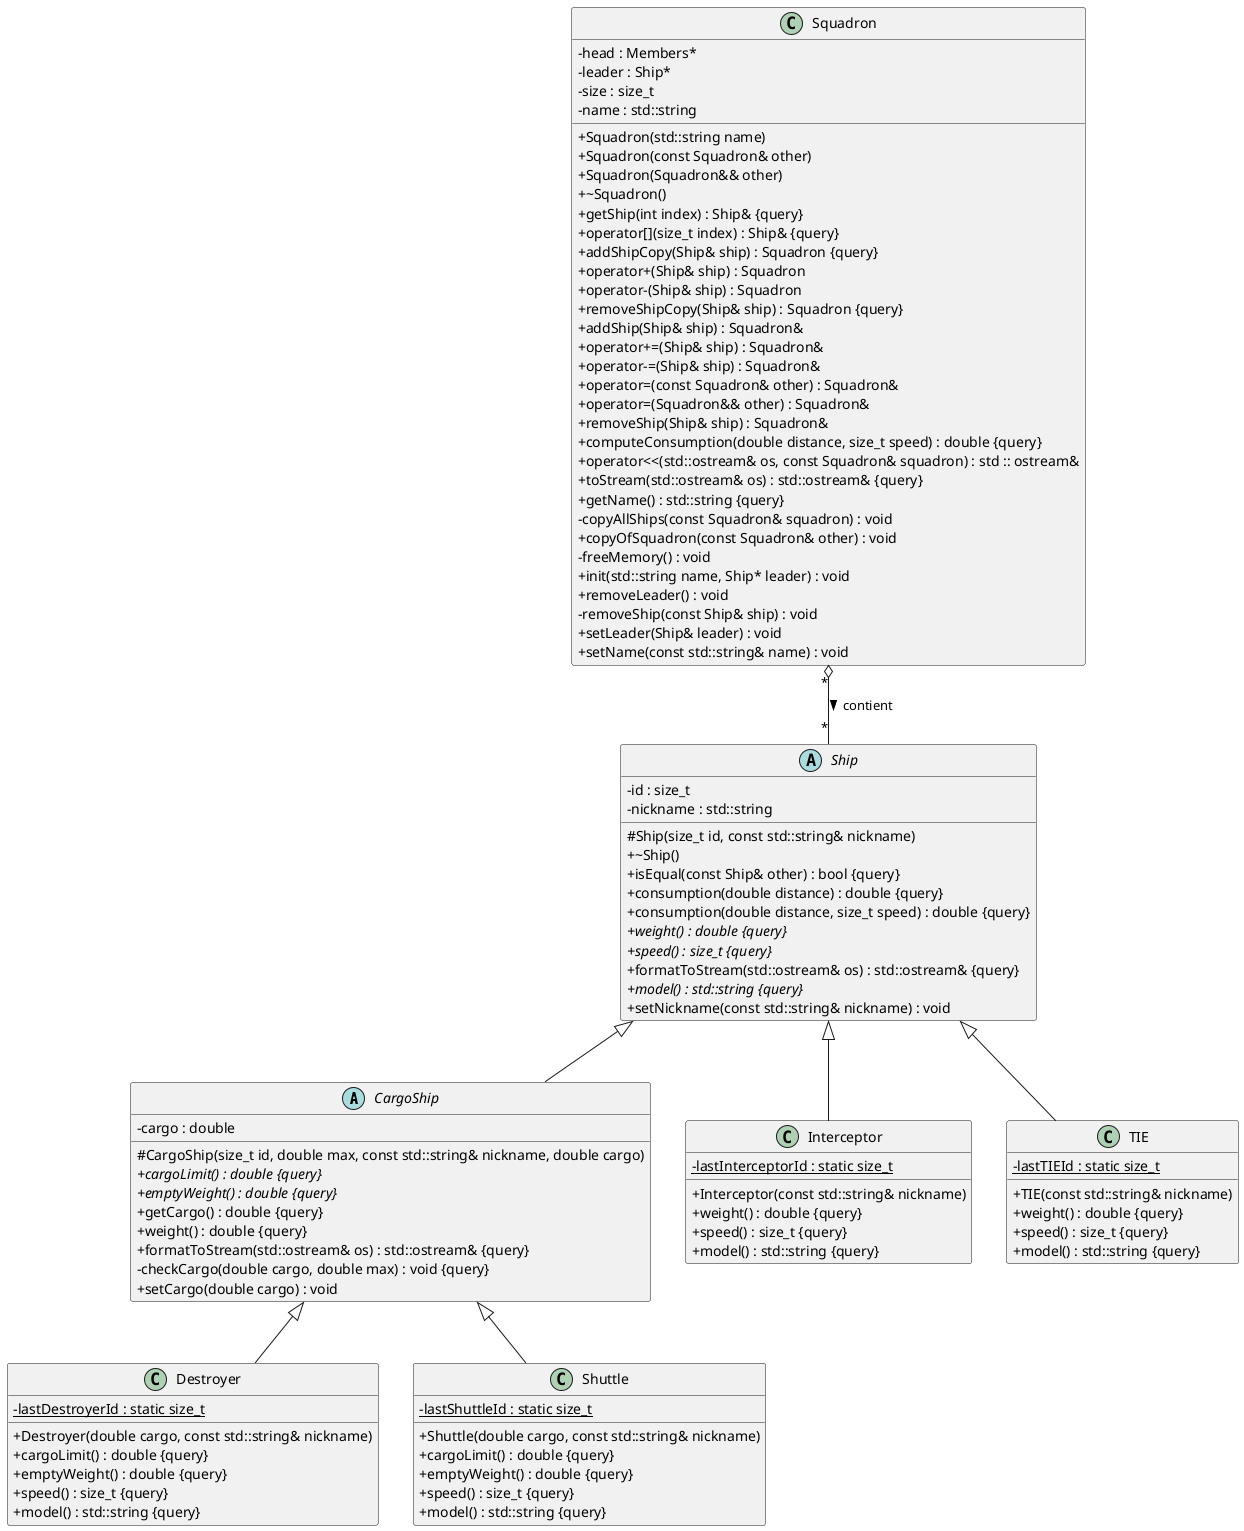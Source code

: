 @startuml

skinparam ClassAttributeIconSize 0

/' Objects '/

abstract class CargoShip {
	#CargoShip(size_t id, double max, const std::string& nickname, double cargo)
	-cargo : double
	+{abstract} cargoLimit() : double {query}
	+{abstract} emptyWeight() : double {query}
	+getCargo() : double {query}
	+weight() : double {query}
	+formatToStream(std::ostream& os) : std::ostream& {query}
	-checkCargo(double cargo, double max) : void {query}
	+setCargo(double cargo) : void
}


class Destroyer {
	+Destroyer(double cargo, const std::string& nickname)
	+cargoLimit() : double {query}
	+emptyWeight() : double {query}
	+speed() : size_t {query}
	-{static} lastDestroyerId : static size_t
	+model() : std::string {query}
}


class Interceptor {
	+Interceptor(const std::string& nickname)
	+weight() : double {query}
	+speed() : size_t {query}
	-{static} lastInterceptorId : static size_t
	+model() : std::string {query}
}


abstract class Ship {
	#Ship(size_t id, const std::string& nickname)
	+~Ship()
	+isEqual(const Ship& other) : bool {query}
	+consumption(double distance) : double {query}
	+consumption(double distance, size_t speed) : double {query}
	+{abstract} weight() : double {query}
	-id : size_t
	+{abstract} speed() : size_t {query}
	+formatToStream(std::ostream& os) : std::ostream& {query}
	+{abstract} model() : std::string {query}
	-nickname : std::string
	+setNickname(const std::string& nickname) : void
}


class Shuttle {
	+Shuttle(double cargo, const std::string& nickname)
	+cargoLimit() : double {query}
	+emptyWeight() : double {query}
	+speed() : size_t {query}
	-{static} lastShuttleId : static size_t
	+model() : std::string {query}
}


class Squadron {
	+Squadron(std::string name)
	+Squadron(const Squadron& other)
	+Squadron(Squadron&& other)
	+~Squadron()
	-head : Members*
	+getShip(int index) : Ship& {query}
	+operator[](size_t index) : Ship& {query}
	-leader : Ship*
	+addShipCopy(Ship& ship) : Squadron {query}
	+operator+(Ship& ship) : Squadron
	+operator-(Ship& ship) : Squadron
	+removeShipCopy(Ship& ship) : Squadron {query}
	+addShip(Ship& ship) : Squadron&
	+operator+=(Ship& ship) : Squadron&
	+operator-=(Ship& ship) : Squadron&
	+operator=(const Squadron& other) : Squadron&
	+operator=(Squadron&& other) : Squadron&
	+removeShip(Ship& ship) : Squadron&
	+computeConsumption(double distance, size_t speed) : double {query}
	-size : size_t
	+operator<<(std::ostream& os, const Squadron& squadron) : std :: ostream&
	+toStream(std::ostream& os) : std::ostream& {query}
	+getName() : std::string {query}
	-name : std::string
	-copyAllShips(const Squadron& squadron) : void
	+copyOfSquadron(const Squadron& other) : void
	-freeMemory() : void
	+init(std::string name, Ship* leader) : void
	+removeLeader() : void
	-removeShip(const Ship& ship) : void
	+setLeader(Ship& leader) : void
	+setName(const std::string& name) : void
}


class TIE {
	+TIE(const std::string& nickname)
	+weight() : double {query}
	+speed() : size_t {query}
	-{static} lastTIEId : static size_t
	+model() : std::string {query}
}





/' Inheritance relationships '/

.CargoShip <|-- .Destroyer


.CargoShip <|-- .Shuttle


.Ship <|-- .CargoShip


.Ship <|-- .Interceptor


.Ship <|-- .TIE





/' Aggregation relationships '/

.Squadron "*" o-- "*" .Ship : "contient >"






/' Nested objects '/



@enduml
